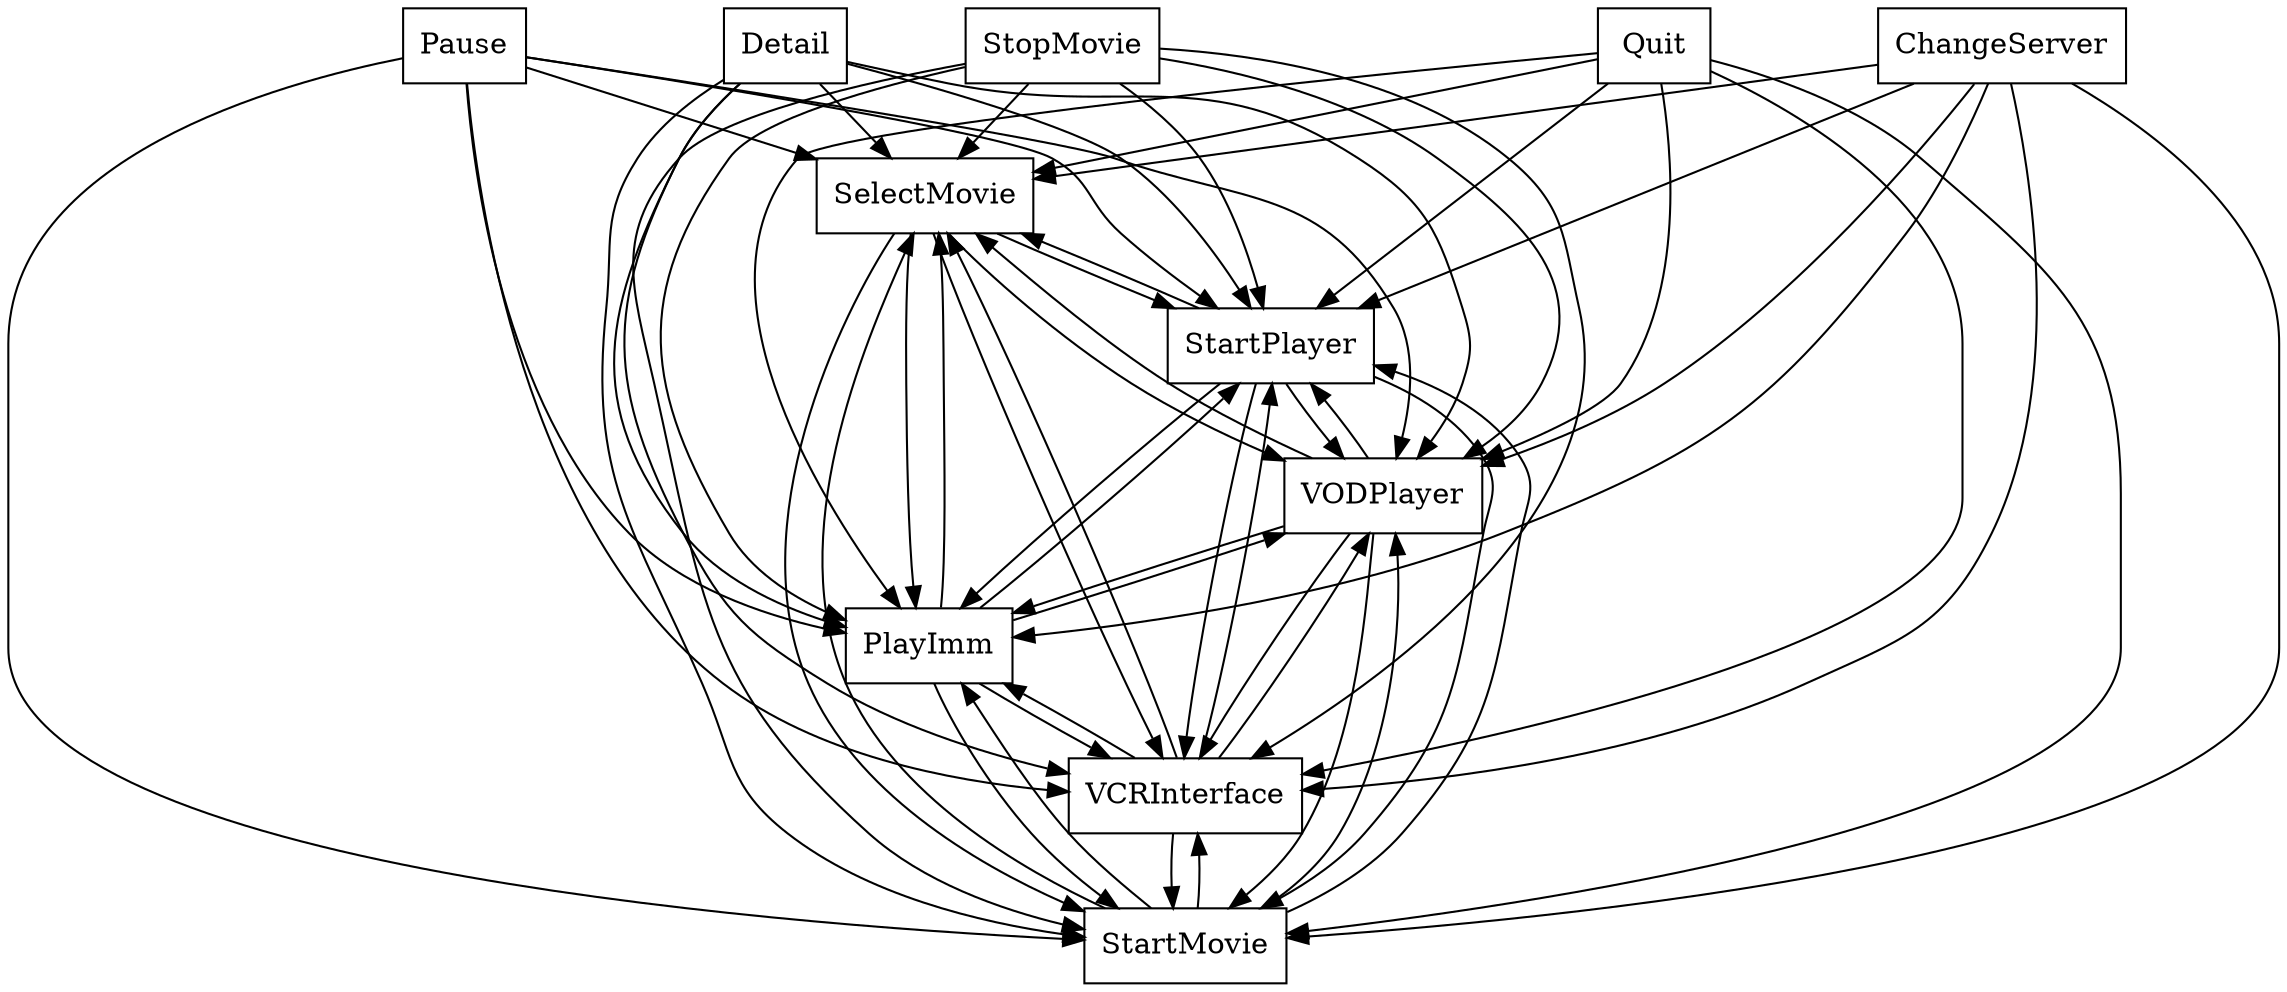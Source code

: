 digraph{
graph [rankdir=TB];
node [shape=box];
edge [arrowhead=normal];
0[label="Detail",]
1[label="SelectMovie",]
2[label="StopMovie",]
3[label="Pause",]
4[label="StartPlayer",]
5[label="StartMovie",]
6[label="Quit",]
7[label="ChangeServer",]
8[label="VCRInterface",]
9[label="PlayImm",]
10[label="VODPlayer",]
0->1[label="",]
0->4[label="",]
0->5[label="",]
0->8[label="",]
0->9[label="",]
0->10[label="",]
1->4[label="",]
1->5[label="",]
1->8[label="",]
1->9[label="",]
1->10[label="",]
2->1[label="",]
2->4[label="",]
2->5[label="",]
2->8[label="",]
2->9[label="",]
2->10[label="",]
3->1[label="",]
3->4[label="",]
3->5[label="",]
3->8[label="",]
3->9[label="",]
3->10[label="",]
4->1[label="",]
4->5[label="",]
4->8[label="",]
4->9[label="",]
4->10[label="",]
5->1[label="",]
5->4[label="",]
5->8[label="",]
5->9[label="",]
5->10[label="",]
6->1[label="",]
6->4[label="",]
6->5[label="",]
6->8[label="",]
6->9[label="",]
6->10[label="",]
7->1[label="",]
7->4[label="",]
7->5[label="",]
7->8[label="",]
7->9[label="",]
7->10[label="",]
8->1[label="",]
8->4[label="",]
8->5[label="",]
8->9[label="",]
8->10[label="",]
9->1[label="",]
9->4[label="",]
9->5[label="",]
9->8[label="",]
9->10[label="",]
10->1[label="",]
10->4[label="",]
10->5[label="",]
10->8[label="",]
10->9[label="",]
}
